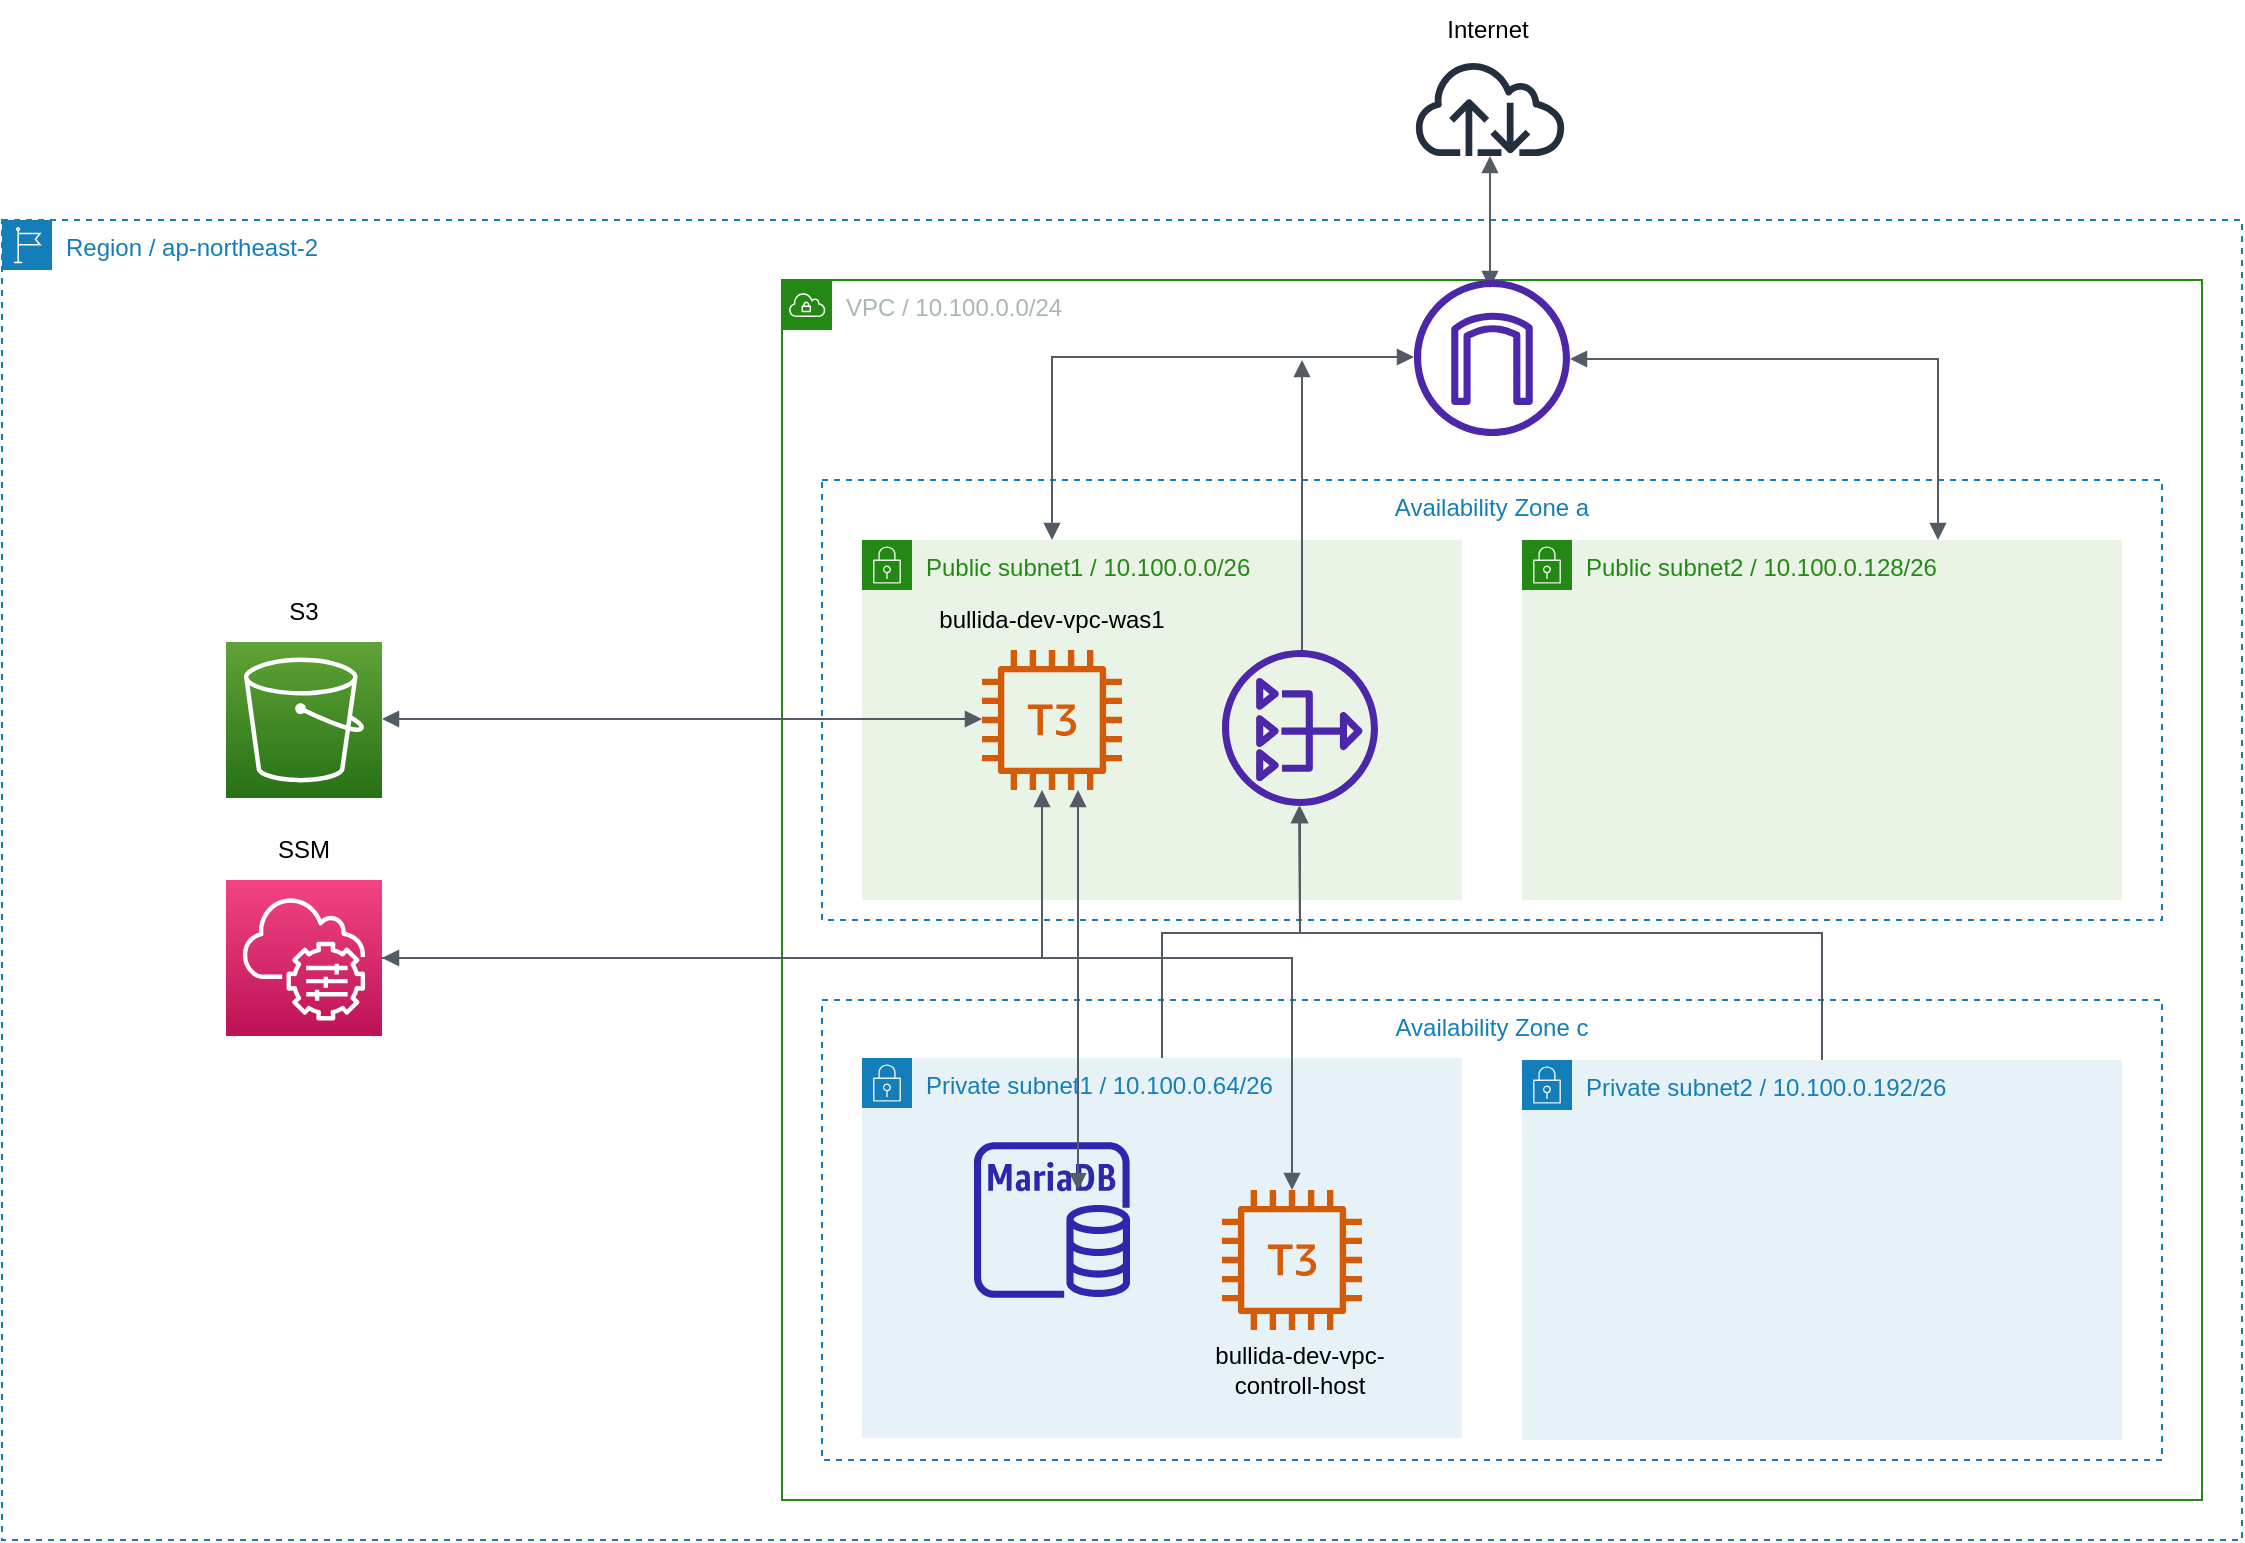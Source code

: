 <mxfile version="15.8.6" type="github">
  <diagram id="Ht1M8jgEwFfnCIfOTk4-" name="Page-1">
    <mxGraphModel dx="2591" dy="762" grid="1" gridSize="10" guides="1" tooltips="1" connect="1" arrows="1" fold="1" page="1" pageScale="1" pageWidth="1169" pageHeight="827" math="0" shadow="0">
      <root>
        <mxCell id="0" />
        <mxCell id="1" parent="0" />
        <mxCell id="1U2CzZ8APMVsvw0f16Q_-3" value="Region / ap-northeast-2" style="points=[[0,0],[0.25,0],[0.5,0],[0.75,0],[1,0],[1,0.25],[1,0.5],[1,0.75],[1,1],[0.75,1],[0.5,1],[0.25,1],[0,1],[0,0.75],[0,0.5],[0,0.25]];outlineConnect=0;gradientColor=none;html=1;whiteSpace=wrap;fontSize=12;fontStyle=0;shape=mxgraph.aws4.group;grIcon=mxgraph.aws4.group_region;strokeColor=#147EBA;fillColor=none;verticalAlign=top;align=left;spacingLeft=30;fontColor=#147EBA;dashed=1;" vertex="1" parent="1">
          <mxGeometry x="-190" y="130" width="1120" height="660" as="geometry" />
        </mxCell>
        <mxCell id="1U2CzZ8APMVsvw0f16Q_-2" value="VPC / 10.100.0.0/24" style="points=[[0,0],[0.25,0],[0.5,0],[0.75,0],[1,0],[1,0.25],[1,0.5],[1,0.75],[1,1],[0.75,1],[0.5,1],[0.25,1],[0,1],[0,0.75],[0,0.5],[0,0.25]];outlineConnect=0;gradientColor=none;html=1;whiteSpace=wrap;fontSize=12;fontStyle=0;shape=mxgraph.aws4.group;grIcon=mxgraph.aws4.group_vpc;strokeColor=#248814;fillColor=none;verticalAlign=top;align=left;spacingLeft=30;fontColor=#AAB7B8;dashed=0;" vertex="1" parent="1">
          <mxGeometry x="200" y="160" width="710" height="610" as="geometry" />
        </mxCell>
        <mxCell id="1U2CzZ8APMVsvw0f16Q_-5" value="Availability Zone a" style="fillColor=none;strokeColor=#147EBA;dashed=1;verticalAlign=top;fontStyle=0;fontColor=#147EBA;" vertex="1" parent="1">
          <mxGeometry x="220" y="260" width="670" height="220" as="geometry" />
        </mxCell>
        <mxCell id="1U2CzZ8APMVsvw0f16Q_-6" value="Availability Zone c" style="fillColor=none;strokeColor=#147EBA;dashed=1;verticalAlign=top;fontStyle=0;fontColor=#147EBA;" vertex="1" parent="1">
          <mxGeometry x="220" y="520" width="670" height="230" as="geometry" />
        </mxCell>
        <mxCell id="1U2CzZ8APMVsvw0f16Q_-7" value="Public subnet1 / 10.100.0.0/26" style="points=[[0,0],[0.25,0],[0.5,0],[0.75,0],[1,0],[1,0.25],[1,0.5],[1,0.75],[1,1],[0.75,1],[0.5,1],[0.25,1],[0,1],[0,0.75],[0,0.5],[0,0.25]];outlineConnect=0;gradientColor=none;html=1;whiteSpace=wrap;fontSize=12;fontStyle=0;shape=mxgraph.aws4.group;grIcon=mxgraph.aws4.group_security_group;grStroke=0;strokeColor=#248814;fillColor=#E9F3E6;verticalAlign=top;align=left;spacingLeft=30;fontColor=#248814;dashed=0;" vertex="1" parent="1">
          <mxGeometry x="240" y="290" width="300" height="180" as="geometry" />
        </mxCell>
        <mxCell id="1U2CzZ8APMVsvw0f16Q_-8" value="Public subnet2 / 10.100.0.128/26" style="points=[[0,0],[0.25,0],[0.5,0],[0.75,0],[1,0],[1,0.25],[1,0.5],[1,0.75],[1,1],[0.75,1],[0.5,1],[0.25,1],[0,1],[0,0.75],[0,0.5],[0,0.25]];outlineConnect=0;gradientColor=none;html=1;whiteSpace=wrap;fontSize=12;fontStyle=0;shape=mxgraph.aws4.group;grIcon=mxgraph.aws4.group_security_group;grStroke=0;strokeColor=#248814;fillColor=#E9F3E6;verticalAlign=top;align=left;spacingLeft=30;fontColor=#248814;dashed=0;" vertex="1" parent="1">
          <mxGeometry x="570" y="290" width="300" height="180" as="geometry" />
        </mxCell>
        <mxCell id="1U2CzZ8APMVsvw0f16Q_-10" value="Private subnet1 / 10.100.0.64/26" style="points=[[0,0],[0.25,0],[0.5,0],[0.75,0],[1,0],[1,0.25],[1,0.5],[1,0.75],[1,1],[0.75,1],[0.5,1],[0.25,1],[0,1],[0,0.75],[0,0.5],[0,0.25]];outlineConnect=0;gradientColor=none;html=1;whiteSpace=wrap;fontSize=12;fontStyle=0;shape=mxgraph.aws4.group;grIcon=mxgraph.aws4.group_security_group;grStroke=0;strokeColor=#147EBA;fillColor=#E6F2F8;verticalAlign=top;align=left;spacingLeft=30;fontColor=#147EBA;dashed=0;" vertex="1" parent="1">
          <mxGeometry x="240" y="549" width="300" height="190" as="geometry" />
        </mxCell>
        <mxCell id="1U2CzZ8APMVsvw0f16Q_-11" value="Private subnet2 / 10.100.0.192/26" style="points=[[0,0],[0.25,0],[0.5,0],[0.75,0],[1,0],[1,0.25],[1,0.5],[1,0.75],[1,1],[0.75,1],[0.5,1],[0.25,1],[0,1],[0,0.75],[0,0.5],[0,0.25]];outlineConnect=0;gradientColor=none;html=1;whiteSpace=wrap;fontSize=12;fontStyle=0;shape=mxgraph.aws4.group;grIcon=mxgraph.aws4.group_security_group;grStroke=0;strokeColor=#147EBA;fillColor=#E6F2F8;verticalAlign=top;align=left;spacingLeft=30;fontColor=#147EBA;dashed=0;" vertex="1" parent="1">
          <mxGeometry x="570" y="550" width="300" height="190" as="geometry" />
        </mxCell>
        <mxCell id="1U2CzZ8APMVsvw0f16Q_-12" value="" style="edgeStyle=orthogonalEdgeStyle;html=1;endArrow=block;elbow=vertical;startArrow=block;startFill=1;endFill=1;strokeColor=#545B64;rounded=0;entryX=0.487;entryY=0.051;entryDx=0;entryDy=0;entryPerimeter=0;" edge="1" parent="1" source="1U2CzZ8APMVsvw0f16Q_-13" target="1U2CzZ8APMVsvw0f16Q_-23">
          <mxGeometry width="100" relative="1" as="geometry">
            <mxPoint x="554.5" y="110" as="sourcePoint" />
            <mxPoint x="554.5" y="190" as="targetPoint" />
          </mxGeometry>
        </mxCell>
        <mxCell id="1U2CzZ8APMVsvw0f16Q_-13" value="" style="sketch=0;outlineConnect=0;fontColor=#232F3E;gradientColor=none;fillColor=#232F3D;strokeColor=none;dashed=0;verticalLabelPosition=bottom;verticalAlign=top;align=center;html=1;fontSize=12;fontStyle=0;aspect=fixed;pointerEvents=1;shape=mxgraph.aws4.internet;" vertex="1" parent="1">
          <mxGeometry x="515" y="50" width="78" height="48" as="geometry" />
        </mxCell>
        <mxCell id="1U2CzZ8APMVsvw0f16Q_-14" value="Internet" style="text;html=1;strokeColor=none;fillColor=none;align=center;verticalAlign=middle;whiteSpace=wrap;rounded=0;" vertex="1" parent="1">
          <mxGeometry x="523" y="20" width="60" height="30" as="geometry" />
        </mxCell>
        <mxCell id="1U2CzZ8APMVsvw0f16Q_-19" value="" style="sketch=0;outlineConnect=0;fontColor=#232F3E;gradientColor=none;fillColor=#D45B07;strokeColor=none;dashed=0;verticalLabelPosition=bottom;verticalAlign=top;align=center;html=1;fontSize=12;fontStyle=0;aspect=fixed;pointerEvents=1;shape=mxgraph.aws4.t3_instance;" vertex="1" parent="1">
          <mxGeometry x="420" y="615" width="70" height="70" as="geometry" />
        </mxCell>
        <mxCell id="1U2CzZ8APMVsvw0f16Q_-20" value="bullida-dev-vpc-controll-host" style="text;html=1;strokeColor=none;fillColor=none;align=center;verticalAlign=middle;whiteSpace=wrap;rounded=0;" vertex="1" parent="1">
          <mxGeometry x="399" y="690" width="120" height="30" as="geometry" />
        </mxCell>
        <mxCell id="1U2CzZ8APMVsvw0f16Q_-21" value="" style="sketch=0;outlineConnect=0;fontColor=#232F3E;gradientColor=none;fillColor=#2E27AD;strokeColor=none;dashed=0;verticalLabelPosition=bottom;verticalAlign=top;align=center;html=1;fontSize=12;fontStyle=0;aspect=fixed;pointerEvents=1;shape=mxgraph.aws4.rds_mariadb_instance;" vertex="1" parent="1">
          <mxGeometry x="296" y="591" width="78" height="78" as="geometry" />
        </mxCell>
        <mxCell id="1U2CzZ8APMVsvw0f16Q_-23" value="" style="sketch=0;outlineConnect=0;fontColor=#232F3E;gradientColor=none;fillColor=#4D27AA;strokeColor=none;dashed=0;verticalLabelPosition=bottom;verticalAlign=top;align=center;html=1;fontSize=12;fontStyle=0;aspect=fixed;pointerEvents=1;shape=mxgraph.aws4.internet_gateway;" vertex="1" parent="1">
          <mxGeometry x="516" y="160" width="78" height="78" as="geometry" />
        </mxCell>
        <mxCell id="1U2CzZ8APMVsvw0f16Q_-24" value="" style="sketch=0;outlineConnect=0;fontColor=#232F3E;gradientColor=none;fillColor=#D45B07;strokeColor=none;dashed=0;verticalLabelPosition=bottom;verticalAlign=top;align=center;html=1;fontSize=12;fontStyle=0;aspect=fixed;pointerEvents=1;shape=mxgraph.aws4.t3_instance;" vertex="1" parent="1">
          <mxGeometry x="300" y="345" width="70" height="70" as="geometry" />
        </mxCell>
        <mxCell id="1U2CzZ8APMVsvw0f16Q_-25" value="bullida-dev-vpc-was1" style="text;html=1;strokeColor=none;fillColor=none;align=center;verticalAlign=middle;whiteSpace=wrap;rounded=0;" vertex="1" parent="1">
          <mxGeometry x="275" y="315" width="120" height="30" as="geometry" />
        </mxCell>
        <mxCell id="1U2CzZ8APMVsvw0f16Q_-26" value="" style="sketch=0;outlineConnect=0;fontColor=#232F3E;gradientColor=none;fillColor=#4D27AA;strokeColor=none;dashed=0;verticalLabelPosition=bottom;verticalAlign=top;align=center;html=1;fontSize=12;fontStyle=0;aspect=fixed;pointerEvents=1;shape=mxgraph.aws4.nat_gateway;" vertex="1" parent="1">
          <mxGeometry x="420" y="345" width="78" height="78" as="geometry" />
        </mxCell>
        <mxCell id="1U2CzZ8APMVsvw0f16Q_-27" value="" style="edgeStyle=orthogonalEdgeStyle;html=1;endArrow=block;elbow=vertical;startArrow=block;startFill=1;endFill=1;strokeColor=#545B64;rounded=0;" edge="1" parent="1">
          <mxGeometry width="100" relative="1" as="geometry">
            <mxPoint x="335" y="290" as="sourcePoint" />
            <mxPoint x="516" y="198.5" as="targetPoint" />
            <Array as="points">
              <mxPoint x="335" y="199" />
            </Array>
          </mxGeometry>
        </mxCell>
        <mxCell id="1U2CzZ8APMVsvw0f16Q_-28" value="" style="edgeStyle=orthogonalEdgeStyle;html=1;endArrow=block;elbow=vertical;startArrow=block;startFill=1;endFill=1;strokeColor=#545B64;rounded=0;" edge="1" parent="1" source="1U2CzZ8APMVsvw0f16Q_-8">
          <mxGeometry width="100" relative="1" as="geometry">
            <mxPoint x="778" y="281" as="sourcePoint" />
            <mxPoint x="594" y="199.5" as="targetPoint" />
            <Array as="points">
              <mxPoint x="778" y="200" />
            </Array>
          </mxGeometry>
        </mxCell>
        <mxCell id="1U2CzZ8APMVsvw0f16Q_-29" value="" style="edgeStyle=orthogonalEdgeStyle;html=1;endArrow=block;elbow=vertical;startArrow=none;endFill=1;strokeColor=#545B64;rounded=0;" edge="1" parent="1">
          <mxGeometry width="100" relative="1" as="geometry">
            <mxPoint x="460" y="345" as="sourcePoint" />
            <mxPoint x="460" y="200" as="targetPoint" />
          </mxGeometry>
        </mxCell>
        <mxCell id="1U2CzZ8APMVsvw0f16Q_-30" value="" style="edgeStyle=orthogonalEdgeStyle;html=1;endArrow=block;elbow=vertical;startArrow=none;endFill=1;strokeColor=#545B64;rounded=0;" edge="1" parent="1" source="1U2CzZ8APMVsvw0f16Q_-10">
          <mxGeometry width="100" relative="1" as="geometry">
            <mxPoint x="459" y="540" as="sourcePoint" />
            <mxPoint x="458.5" y="423" as="targetPoint" />
            <Array as="points" />
          </mxGeometry>
        </mxCell>
        <mxCell id="1U2CzZ8APMVsvw0f16Q_-32" value="" style="sketch=0;points=[[0,0,0],[0.25,0,0],[0.5,0,0],[0.75,0,0],[1,0,0],[0,1,0],[0.25,1,0],[0.5,1,0],[0.75,1,0],[1,1,0],[0,0.25,0],[0,0.5,0],[0,0.75,0],[1,0.25,0],[1,0.5,0],[1,0.75,0]];outlineConnect=0;fontColor=#232F3E;gradientColor=#60A337;gradientDirection=north;fillColor=#277116;strokeColor=#ffffff;dashed=0;verticalLabelPosition=bottom;verticalAlign=top;align=center;html=1;fontSize=12;fontStyle=0;aspect=fixed;shape=mxgraph.aws4.resourceIcon;resIcon=mxgraph.aws4.s3;" vertex="1" parent="1">
          <mxGeometry x="-78" y="341" width="78" height="78" as="geometry" />
        </mxCell>
        <mxCell id="1U2CzZ8APMVsvw0f16Q_-34" value="" style="edgeStyle=orthogonalEdgeStyle;html=1;endArrow=block;elbow=vertical;startArrow=block;startFill=1;endFill=1;strokeColor=#545B64;rounded=0;" edge="1" parent="1" target="1U2CzZ8APMVsvw0f16Q_-24">
          <mxGeometry width="100" relative="1" as="geometry">
            <mxPoint y="379.5" as="sourcePoint" />
            <mxPoint x="100" y="379.5" as="targetPoint" />
          </mxGeometry>
        </mxCell>
        <mxCell id="1U2CzZ8APMVsvw0f16Q_-35" value="" style="edgeStyle=orthogonalEdgeStyle;html=1;endArrow=block;elbow=vertical;startArrow=block;startFill=1;endFill=1;strokeColor=#545B64;rounded=0;" edge="1" parent="1">
          <mxGeometry width="100" relative="1" as="geometry">
            <mxPoint x="348" y="415" as="sourcePoint" />
            <mxPoint x="348" y="615.098" as="targetPoint" />
          </mxGeometry>
        </mxCell>
        <mxCell id="1U2CzZ8APMVsvw0f16Q_-37" value="" style="sketch=0;points=[[0,0,0],[0.25,0,0],[0.5,0,0],[0.75,0,0],[1,0,0],[0,1,0],[0.25,1,0],[0.5,1,0],[0.75,1,0],[1,1,0],[0,0.25,0],[0,0.5,0],[0,0.75,0],[1,0.25,0],[1,0.5,0],[1,0.75,0]];points=[[0,0,0],[0.25,0,0],[0.5,0,0],[0.75,0,0],[1,0,0],[0,1,0],[0.25,1,0],[0.5,1,0],[0.75,1,0],[1,1,0],[0,0.25,0],[0,0.5,0],[0,0.75,0],[1,0.25,0],[1,0.5,0],[1,0.75,0]];outlineConnect=0;fontColor=#232F3E;gradientColor=#F34482;gradientDirection=north;fillColor=#BC1356;strokeColor=#ffffff;dashed=0;verticalLabelPosition=bottom;verticalAlign=top;align=center;html=1;fontSize=12;fontStyle=0;aspect=fixed;shape=mxgraph.aws4.resourceIcon;resIcon=mxgraph.aws4.systems_manager;" vertex="1" parent="1">
          <mxGeometry x="-78" y="460" width="78" height="78" as="geometry" />
        </mxCell>
        <mxCell id="1U2CzZ8APMVsvw0f16Q_-38" value="" style="edgeStyle=orthogonalEdgeStyle;html=1;endArrow=block;elbow=vertical;startArrow=block;startFill=1;endFill=1;strokeColor=#545B64;rounded=0;entryX=1;entryY=0.5;entryDx=0;entryDy=0;entryPerimeter=0;" edge="1" parent="1" target="1U2CzZ8APMVsvw0f16Q_-37">
          <mxGeometry width="100" relative="1" as="geometry">
            <mxPoint x="330" y="415" as="sourcePoint" />
            <mxPoint x="330" y="615.098" as="targetPoint" />
            <Array as="points">
              <mxPoint x="330" y="499" />
            </Array>
          </mxGeometry>
        </mxCell>
        <mxCell id="1U2CzZ8APMVsvw0f16Q_-39" value="" style="edgeStyle=orthogonalEdgeStyle;html=1;endArrow=block;elbow=vertical;startArrow=none;endFill=1;strokeColor=#545B64;rounded=0;exitX=1;exitY=0.5;exitDx=0;exitDy=0;exitPerimeter=0;" edge="1" parent="1" source="1U2CzZ8APMVsvw0f16Q_-37" target="1U2CzZ8APMVsvw0f16Q_-19">
          <mxGeometry width="100" relative="1" as="geometry">
            <mxPoint x="460" y="410" as="sourcePoint" />
            <mxPoint x="560" y="410" as="targetPoint" />
          </mxGeometry>
        </mxCell>
        <mxCell id="1U2CzZ8APMVsvw0f16Q_-40" value="" style="edgeStyle=orthogonalEdgeStyle;html=1;endArrow=block;elbow=vertical;startArrow=none;endFill=1;strokeColor=#545B64;rounded=0;exitX=0.5;exitY=0;exitDx=0;exitDy=0;" edge="1" parent="1" source="1U2CzZ8APMVsvw0f16Q_-11" target="1U2CzZ8APMVsvw0f16Q_-26">
          <mxGeometry width="100" relative="1" as="geometry">
            <mxPoint x="400" y="559" as="sourcePoint" />
            <mxPoint x="468.5" y="433" as="targetPoint" />
            <Array as="points" />
          </mxGeometry>
        </mxCell>
        <mxCell id="1U2CzZ8APMVsvw0f16Q_-41" value="S3" style="text;html=1;strokeColor=none;fillColor=none;align=center;verticalAlign=middle;whiteSpace=wrap;rounded=0;" vertex="1" parent="1">
          <mxGeometry x="-69" y="311" width="60" height="30" as="geometry" />
        </mxCell>
        <mxCell id="1U2CzZ8APMVsvw0f16Q_-42" value="SSM" style="text;html=1;strokeColor=none;fillColor=none;align=center;verticalAlign=middle;whiteSpace=wrap;rounded=0;" vertex="1" parent="1">
          <mxGeometry x="-69" y="430" width="60" height="30" as="geometry" />
        </mxCell>
      </root>
    </mxGraphModel>
  </diagram>
</mxfile>
